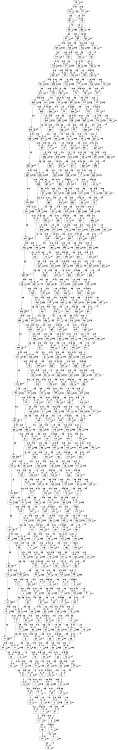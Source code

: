 digraph P {
size="8,5"
node [shape=box];
0 -> 0 [ label="0.4" ];
0 -> 1 [ label="0.15" ];
0 -> 12 [ label="0.45" ];
1 -> 1 [ label="0.1" ];
1 -> 13 [ label="0.9" ];
2 -> 2 [ label="0.4" ];
2 -> 3 [ label="0.15" ];
2 -> 14 [ label="0.45" ];
3 -> 0 [ label="0.5" ];
3 -> 3 [ label="0.05" ];
3 -> 15 [ label="0.45" ];
4 -> 4 [ label="0.4" ];
4 -> 5 [ label="0.15" ];
4 -> 16 [ label="0.45" ];
5 -> 2 [ label="0.5" ];
5 -> 5 [ label="0.05" ];
5 -> 17 [ label="0.45" ];
6 -> 6 [ label="0.4" ];
6 -> 7 [ label="0.15" ];
6 -> 18 [ label="0.45" ];
7 -> 4 [ label="0.5" ];
7 -> 7 [ label="0.05" ];
7 -> 19 [ label="0.45" ];
8 -> 8 [ label="0.4" ];
8 -> 9 [ label="0.15" ];
8 -> 20 [ label="0.45" ];
9 -> 6 [ label="0.5" ];
9 -> 9 [ label="0.05" ];
9 -> 21 [ label="0.45" ];
10 -> 10 [ label="0.4" ];
10 -> 11 [ label="0.15" ];
10 -> 22 [ label="0.45" ];
11 -> 8 [ label="0.5" ];
11 -> 11 [ label="0.05" ];
11 -> 23 [ label="0.45" ];
12 -> 12 [ label="0.7" ];
12 -> 13 [ label="0.3" ];
13 -> 13 [ label="1" ];
14 -> 14 [ label="0.7" ];
14 -> 15 [ label="0.3" ];
15 -> 12 [ label="1" ];
16 -> 16 [ label="0.7" ];
16 -> 17 [ label="0.3" ];
17 -> 14 [ label="1" ];
18 -> 18 [ label="0.7" ];
18 -> 19 [ label="0.3" ];
19 -> 16 [ label="1" ];
20 -> 20 [ label="0.7" ];
20 -> 21 [ label="0.3" ];
21 -> 18 [ label="1" ];
22 -> 22 [ label="0.7" ];
22 -> 23 [ label="0.3" ];
23 -> 20 [ label="1" ];
24 -> 24 [ label="0.4" ];
24 -> 25 [ label="0.15" ];
24 -> 36 [ label="0.45" ];
25 -> 25 [ label="0.1" ];
25 -> 37 [ label="0.9" ];
26 -> 26 [ label="0.4" ];
26 -> 27 [ label="0.15" ];
26 -> 38 [ label="0.45" ];
27 -> 24 [ label="0.5" ];
27 -> 27 [ label="0.05" ];
27 -> 39 [ label="0.45" ];
28 -> 28 [ label="0.4" ];
28 -> 29 [ label="0.15" ];
28 -> 40 [ label="0.45" ];
29 -> 26 [ label="0.5" ];
29 -> 29 [ label="0.05" ];
29 -> 41 [ label="0.45" ];
30 -> 30 [ label="0.4" ];
30 -> 31 [ label="0.15" ];
30 -> 42 [ label="0.45" ];
31 -> 28 [ label="0.5" ];
31 -> 31 [ label="0.05" ];
31 -> 43 [ label="0.45" ];
32 -> 32 [ label="0.4" ];
32 -> 33 [ label="0.15" ];
32 -> 44 [ label="0.45" ];
33 -> 30 [ label="0.5" ];
33 -> 33 [ label="0.05" ];
33 -> 45 [ label="0.45" ];
34 -> 34 [ label="0.4" ];
34 -> 35 [ label="0.15" ];
34 -> 46 [ label="0.45" ];
35 -> 32 [ label="0.5" ];
35 -> 35 [ label="0.05" ];
35 -> 47 [ label="0.45" ];
36 -> 2 [ label="0.5" ];
36 -> 36 [ label="0.35" ];
36 -> 37 [ label="0.15" ];
37 -> 3 [ label="1" ];
38 -> 4 [ label="0.5" ];
38 -> 38 [ label="0.35" ];
38 -> 39 [ label="0.15" ];
39 -> 5 [ label="0.5" ];
39 -> 36 [ label="0.5" ];
40 -> 6 [ label="0.5" ];
40 -> 40 [ label="0.35" ];
40 -> 41 [ label="0.15" ];
41 -> 7 [ label="0.5" ];
41 -> 38 [ label="0.5" ];
42 -> 8 [ label="0.5" ];
42 -> 42 [ label="0.35" ];
42 -> 43 [ label="0.15" ];
43 -> 9 [ label="0.5" ];
43 -> 40 [ label="0.5" ];
44 -> 10 [ label="0.5" ];
44 -> 44 [ label="0.35" ];
44 -> 45 [ label="0.15" ];
45 -> 11 [ label="0.5" ];
45 -> 42 [ label="0.5" ];
46 -> 10 [ label="0.5" ];
46 -> 46 [ label="0.35" ];
46 -> 47 [ label="0.15" ];
47 -> 11 [ label="0.5" ];
47 -> 44 [ label="0.5" ];
48 -> 48 [ label="0.4" ];
48 -> 49 [ label="0.15" ];
48 -> 60 [ label="0.45" ];
49 -> 49 [ label="0.1" ];
49 -> 61 [ label="0.9" ];
50 -> 50 [ label="0.4" ];
50 -> 51 [ label="0.15" ];
50 -> 62 [ label="0.45" ];
51 -> 48 [ label="0.5" ];
51 -> 51 [ label="0.05" ];
51 -> 63 [ label="0.45" ];
52 -> 52 [ label="0.4" ];
52 -> 53 [ label="0.15" ];
52 -> 64 [ label="0.45" ];
53 -> 50 [ label="0.5" ];
53 -> 53 [ label="0.05" ];
53 -> 65 [ label="0.45" ];
54 -> 54 [ label="0.4" ];
54 -> 55 [ label="0.15" ];
54 -> 66 [ label="0.45" ];
55 -> 52 [ label="0.5" ];
55 -> 55 [ label="0.05" ];
55 -> 67 [ label="0.45" ];
56 -> 56 [ label="0.4" ];
56 -> 57 [ label="0.15" ];
56 -> 68 [ label="0.45" ];
57 -> 54 [ label="0.5" ];
57 -> 57 [ label="0.05" ];
57 -> 69 [ label="0.45" ];
58 -> 58 [ label="0.4" ];
58 -> 59 [ label="0.15" ];
58 -> 70 [ label="0.45" ];
59 -> 56 [ label="0.5" ];
59 -> 59 [ label="0.05" ];
59 -> 71 [ label="0.45" ];
60 -> 26 [ label="0.5" ];
60 -> 60 [ label="0.35" ];
60 -> 61 [ label="0.15" ];
61 -> 27 [ label="1" ];
62 -> 28 [ label="0.5" ];
62 -> 62 [ label="0.35" ];
62 -> 63 [ label="0.15" ];
63 -> 29 [ label="0.5" ];
63 -> 60 [ label="0.5" ];
64 -> 30 [ label="0.5" ];
64 -> 64 [ label="0.35" ];
64 -> 65 [ label="0.15" ];
65 -> 31 [ label="0.5" ];
65 -> 62 [ label="0.5" ];
66 -> 32 [ label="0.5" ];
66 -> 66 [ label="0.35" ];
66 -> 67 [ label="0.15" ];
67 -> 33 [ label="0.5" ];
67 -> 64 [ label="0.5" ];
68 -> 34 [ label="0.5" ];
68 -> 68 [ label="0.35" ];
68 -> 69 [ label="0.15" ];
69 -> 35 [ label="0.5" ];
69 -> 66 [ label="0.5" ];
70 -> 34 [ label="0.5" ];
70 -> 70 [ label="0.35" ];
70 -> 71 [ label="0.15" ];
71 -> 35 [ label="0.5" ];
71 -> 68 [ label="0.5" ];
72 -> 72 [ label="0.4" ];
72 -> 73 [ label="0.15" ];
72 -> 84 [ label="0.45" ];
73 -> 73 [ label="0.1" ];
73 -> 85 [ label="0.9" ];
74 -> 74 [ label="0.4" ];
74 -> 75 [ label="0.15" ];
74 -> 86 [ label="0.45" ];
75 -> 72 [ label="0.5" ];
75 -> 75 [ label="0.05" ];
75 -> 87 [ label="0.45" ];
76 -> 76 [ label="0.4" ];
76 -> 77 [ label="0.15" ];
76 -> 88 [ label="0.45" ];
77 -> 74 [ label="0.5" ];
77 -> 77 [ label="0.05" ];
77 -> 89 [ label="0.45" ];
78 -> 78 [ label="0.4" ];
78 -> 79 [ label="0.15" ];
78 -> 90 [ label="0.45" ];
79 -> 76 [ label="0.5" ];
79 -> 79 [ label="0.05" ];
79 -> 91 [ label="0.45" ];
80 -> 80 [ label="0.4" ];
80 -> 81 [ label="0.15" ];
80 -> 92 [ label="0.45" ];
81 -> 78 [ label="0.5" ];
81 -> 81 [ label="0.05" ];
81 -> 93 [ label="0.45" ];
82 -> 82 [ label="0.4" ];
82 -> 83 [ label="0.15" ];
82 -> 94 [ label="0.45" ];
83 -> 80 [ label="0.5" ];
83 -> 83 [ label="0.05" ];
83 -> 95 [ label="0.45" ];
84 -> 50 [ label="0.5" ];
84 -> 84 [ label="0.35" ];
84 -> 85 [ label="0.15" ];
85 -> 51 [ label="1" ];
86 -> 52 [ label="0.5" ];
86 -> 86 [ label="0.35" ];
86 -> 87 [ label="0.15" ];
87 -> 53 [ label="0.5" ];
87 -> 84 [ label="0.5" ];
88 -> 54 [ label="0.5" ];
88 -> 88 [ label="0.35" ];
88 -> 89 [ label="0.15" ];
89 -> 55 [ label="0.5" ];
89 -> 86 [ label="0.5" ];
90 -> 56 [ label="0.5" ];
90 -> 90 [ label="0.35" ];
90 -> 91 [ label="0.15" ];
91 -> 57 [ label="0.5" ];
91 -> 88 [ label="0.5" ];
92 -> 58 [ label="0.5" ];
92 -> 92 [ label="0.35" ];
92 -> 93 [ label="0.15" ];
93 -> 59 [ label="0.5" ];
93 -> 90 [ label="0.5" ];
94 -> 58 [ label="0.5" ];
94 -> 94 [ label="0.35" ];
94 -> 95 [ label="0.15" ];
95 -> 59 [ label="0.5" ];
95 -> 92 [ label="0.5" ];
96 -> 96 [ label="0.4" ];
96 -> 97 [ label="0.15" ];
96 -> 108 [ label="0.45" ];
97 -> 97 [ label="0.1" ];
97 -> 109 [ label="0.9" ];
98 -> 98 [ label="0.4" ];
98 -> 99 [ label="0.15" ];
98 -> 110 [ label="0.45" ];
99 -> 96 [ label="0.5" ];
99 -> 99 [ label="0.05" ];
99 -> 111 [ label="0.45" ];
100 -> 100 [ label="0.4" ];
100 -> 101 [ label="0.15" ];
100 -> 112 [ label="0.45" ];
101 -> 98 [ label="0.5" ];
101 -> 101 [ label="0.05" ];
101 -> 113 [ label="0.45" ];
102 -> 102 [ label="0.4" ];
102 -> 103 [ label="0.15" ];
102 -> 114 [ label="0.45" ];
103 -> 100 [ label="0.5" ];
103 -> 103 [ label="0.05" ];
103 -> 115 [ label="0.45" ];
104 -> 104 [ label="0.4" ];
104 -> 105 [ label="0.15" ];
104 -> 116 [ label="0.45" ];
105 -> 102 [ label="0.5" ];
105 -> 105 [ label="0.05" ];
105 -> 117 [ label="0.45" ];
106 -> 106 [ label="0.4" ];
106 -> 107 [ label="0.15" ];
106 -> 118 [ label="0.45" ];
107 -> 104 [ label="0.5" ];
107 -> 107 [ label="0.05" ];
107 -> 119 [ label="0.45" ];
108 -> 74 [ label="0.5" ];
108 -> 108 [ label="0.35" ];
108 -> 109 [ label="0.15" ];
109 -> 75 [ label="1" ];
110 -> 76 [ label="0.5" ];
110 -> 110 [ label="0.35" ];
110 -> 111 [ label="0.15" ];
111 -> 77 [ label="0.5" ];
111 -> 108 [ label="0.5" ];
112 -> 78 [ label="0.5" ];
112 -> 112 [ label="0.35" ];
112 -> 113 [ label="0.15" ];
113 -> 79 [ label="0.5" ];
113 -> 110 [ label="0.5" ];
114 -> 80 [ label="0.5" ];
114 -> 114 [ label="0.35" ];
114 -> 115 [ label="0.15" ];
115 -> 81 [ label="0.5" ];
115 -> 112 [ label="0.5" ];
116 -> 82 [ label="0.5" ];
116 -> 116 [ label="0.35" ];
116 -> 117 [ label="0.15" ];
117 -> 83 [ label="0.5" ];
117 -> 114 [ label="0.5" ];
118 -> 82 [ label="0.5" ];
118 -> 118 [ label="0.35" ];
118 -> 119 [ label="0.15" ];
119 -> 83 [ label="0.5" ];
119 -> 116 [ label="0.5" ];
120 -> 120 [ label="0.4" ];
120 -> 121 [ label="0.15" ];
120 -> 132 [ label="0.45" ];
121 -> 121 [ label="0.1" ];
121 -> 133 [ label="0.9" ];
122 -> 122 [ label="0.4" ];
122 -> 123 [ label="0.15" ];
122 -> 134 [ label="0.45" ];
123 -> 120 [ label="0.5" ];
123 -> 123 [ label="0.05" ];
123 -> 135 [ label="0.45" ];
124 -> 124 [ label="0.4" ];
124 -> 125 [ label="0.15" ];
124 -> 136 [ label="0.45" ];
125 -> 122 [ label="0.5" ];
125 -> 125 [ label="0.05" ];
125 -> 137 [ label="0.45" ];
126 -> 126 [ label="0.4" ];
126 -> 127 [ label="0.15" ];
126 -> 138 [ label="0.45" ];
127 -> 124 [ label="0.5" ];
127 -> 127 [ label="0.05" ];
127 -> 139 [ label="0.45" ];
128 -> 128 [ label="0.4" ];
128 -> 129 [ label="0.15" ];
128 -> 140 [ label="0.45" ];
129 -> 126 [ label="0.5" ];
129 -> 129 [ label="0.05" ];
129 -> 141 [ label="0.45" ];
130 -> 130 [ label="0.4" ];
130 -> 131 [ label="0.15" ];
130 -> 142 [ label="0.45" ];
131 -> 128 [ label="0.5" ];
131 -> 131 [ label="0.05" ];
131 -> 143 [ label="0.45" ];
132 -> 98 [ label="0.5" ];
132 -> 132 [ label="0.35" ];
132 -> 133 [ label="0.15" ];
133 -> 99 [ label="1" ];
134 -> 100 [ label="0.5" ];
134 -> 134 [ label="0.35" ];
134 -> 135 [ label="0.15" ];
135 -> 101 [ label="0.5" ];
135 -> 132 [ label="0.5" ];
136 -> 102 [ label="0.5" ];
136 -> 136 [ label="0.35" ];
136 -> 137 [ label="0.15" ];
137 -> 103 [ label="0.5" ];
137 -> 134 [ label="0.5" ];
138 -> 104 [ label="0.5" ];
138 -> 138 [ label="0.35" ];
138 -> 139 [ label="0.15" ];
139 -> 105 [ label="0.5" ];
139 -> 136 [ label="0.5" ];
140 -> 106 [ label="0.5" ];
140 -> 140 [ label="0.35" ];
140 -> 141 [ label="0.15" ];
141 -> 107 [ label="0.5" ];
141 -> 138 [ label="0.5" ];
142 -> 106 [ label="0.5" ];
142 -> 142 [ label="0.35" ];
142 -> 143 [ label="0.15" ];
143 -> 107 [ label="0.5" ];
143 -> 140 [ label="0.5" ];
144 -> 144 [ label="0.4" ];
144 -> 145 [ label="0.15" ];
144 -> 156 [ label="0.45" ];
145 -> 145 [ label="0.1" ];
145 -> 157 [ label="0.9" ];
146 -> 146 [ label="0.4" ];
146 -> 147 [ label="0.15" ];
146 -> 158 [ label="0.45" ];
147 -> 144 [ label="0.5" ];
147 -> 147 [ label="0.05" ];
147 -> 159 [ label="0.45" ];
148 -> 148 [ label="0.4" ];
148 -> 149 [ label="0.15" ];
148 -> 160 [ label="0.45" ];
149 -> 146 [ label="0.5" ];
149 -> 149 [ label="0.05" ];
149 -> 161 [ label="0.45" ];
150 -> 150 [ label="0.4" ];
150 -> 151 [ label="0.15" ];
150 -> 162 [ label="0.45" ];
151 -> 148 [ label="0.5" ];
151 -> 151 [ label="0.05" ];
151 -> 163 [ label="0.45" ];
152 -> 152 [ label="0.4" ];
152 -> 153 [ label="0.15" ];
152 -> 164 [ label="0.45" ];
153 -> 150 [ label="0.5" ];
153 -> 153 [ label="0.05" ];
153 -> 165 [ label="0.45" ];
154 -> 154 [ label="0.4" ];
154 -> 155 [ label="0.15" ];
154 -> 166 [ label="0.45" ];
155 -> 152 [ label="0.5" ];
155 -> 155 [ label="0.05" ];
155 -> 167 [ label="0.45" ];
156 -> 122 [ label="0.5" ];
156 -> 156 [ label="0.35" ];
156 -> 157 [ label="0.15" ];
157 -> 123 [ label="1" ];
158 -> 124 [ label="0.5" ];
158 -> 158 [ label="0.35" ];
158 -> 159 [ label="0.15" ];
159 -> 125 [ label="0.5" ];
159 -> 156 [ label="0.5" ];
160 -> 126 [ label="0.5" ];
160 -> 160 [ label="0.35" ];
160 -> 161 [ label="0.15" ];
161 -> 127 [ label="0.5" ];
161 -> 158 [ label="0.5" ];
162 -> 128 [ label="0.5" ];
162 -> 162 [ label="0.35" ];
162 -> 163 [ label="0.15" ];
163 -> 129 [ label="0.5" ];
163 -> 160 [ label="0.5" ];
164 -> 130 [ label="0.5" ];
164 -> 164 [ label="0.35" ];
164 -> 165 [ label="0.15" ];
165 -> 131 [ label="0.5" ];
165 -> 162 [ label="0.5" ];
166 -> 130 [ label="0.5" ];
166 -> 166 [ label="0.35" ];
166 -> 167 [ label="0.15" ];
167 -> 131 [ label="0.5" ];
167 -> 164 [ label="0.5" ];
168 -> 168 [ label="0.4" ];
168 -> 169 [ label="0.15" ];
168 -> 180 [ label="0.45" ];
169 -> 169 [ label="0.1" ];
169 -> 181 [ label="0.9" ];
170 -> 170 [ label="0.4" ];
170 -> 171 [ label="0.15" ];
170 -> 182 [ label="0.45" ];
171 -> 168 [ label="0.5" ];
171 -> 171 [ label="0.05" ];
171 -> 183 [ label="0.45" ];
172 -> 172 [ label="0.4" ];
172 -> 173 [ label="0.15" ];
172 -> 184 [ label="0.45" ];
173 -> 170 [ label="0.5" ];
173 -> 173 [ label="0.05" ];
173 -> 185 [ label="0.45" ];
174 -> 174 [ label="0.4" ];
174 -> 175 [ label="0.15" ];
174 -> 186 [ label="0.45" ];
175 -> 172 [ label="0.5" ];
175 -> 175 [ label="0.05" ];
175 -> 187 [ label="0.45" ];
176 -> 176 [ label="0.4" ];
176 -> 177 [ label="0.15" ];
176 -> 188 [ label="0.45" ];
177 -> 174 [ label="0.5" ];
177 -> 177 [ label="0.05" ];
177 -> 189 [ label="0.45" ];
178 -> 178 [ label="0.4" ];
178 -> 179 [ label="0.15" ];
178 -> 190 [ label="0.45" ];
179 -> 176 [ label="0.5" ];
179 -> 179 [ label="0.05" ];
179 -> 191 [ label="0.45" ];
180 -> 146 [ label="0.5" ];
180 -> 180 [ label="0.35" ];
180 -> 181 [ label="0.15" ];
181 -> 147 [ label="1" ];
182 -> 148 [ label="0.5" ];
182 -> 182 [ label="0.35" ];
182 -> 183 [ label="0.15" ];
183 -> 149 [ label="0.5" ];
183 -> 180 [ label="0.5" ];
184 -> 150 [ label="0.5" ];
184 -> 184 [ label="0.35" ];
184 -> 185 [ label="0.15" ];
185 -> 151 [ label="0.5" ];
185 -> 182 [ label="0.5" ];
186 -> 152 [ label="0.5" ];
186 -> 186 [ label="0.35" ];
186 -> 187 [ label="0.15" ];
187 -> 153 [ label="0.5" ];
187 -> 184 [ label="0.5" ];
188 -> 154 [ label="0.5" ];
188 -> 188 [ label="0.35" ];
188 -> 189 [ label="0.15" ];
189 -> 155 [ label="0.5" ];
189 -> 186 [ label="0.5" ];
190 -> 154 [ label="0.5" ];
190 -> 190 [ label="0.35" ];
190 -> 191 [ label="0.15" ];
191 -> 155 [ label="0.5" ];
191 -> 188 [ label="0.5" ];
192 -> 192 [ label="0.4" ];
192 -> 193 [ label="0.15" ];
192 -> 204 [ label="0.45" ];
193 -> 193 [ label="0.1" ];
193 -> 205 [ label="0.9" ];
194 -> 194 [ label="0.4" ];
194 -> 195 [ label="0.15" ];
194 -> 206 [ label="0.45" ];
195 -> 192 [ label="0.5" ];
195 -> 195 [ label="0.05" ];
195 -> 207 [ label="0.45" ];
196 -> 196 [ label="0.4" ];
196 -> 197 [ label="0.15" ];
196 -> 208 [ label="0.45" ];
197 -> 194 [ label="0.5" ];
197 -> 197 [ label="0.05" ];
197 -> 209 [ label="0.45" ];
198 -> 198 [ label="0.4" ];
198 -> 199 [ label="0.15" ];
198 -> 210 [ label="0.45" ];
199 -> 196 [ label="0.5" ];
199 -> 199 [ label="0.05" ];
199 -> 211 [ label="0.45" ];
200 -> 200 [ label="0.4" ];
200 -> 201 [ label="0.15" ];
200 -> 212 [ label="0.45" ];
201 -> 198 [ label="0.5" ];
201 -> 201 [ label="0.05" ];
201 -> 213 [ label="0.45" ];
202 -> 202 [ label="0.4" ];
202 -> 203 [ label="0.15" ];
202 -> 214 [ label="0.45" ];
203 -> 200 [ label="0.5" ];
203 -> 203 [ label="0.05" ];
203 -> 215 [ label="0.45" ];
204 -> 170 [ label="0.5" ];
204 -> 204 [ label="0.35" ];
204 -> 205 [ label="0.15" ];
205 -> 171 [ label="1" ];
206 -> 172 [ label="0.5" ];
206 -> 206 [ label="0.35" ];
206 -> 207 [ label="0.15" ];
207 -> 173 [ label="0.5" ];
207 -> 204 [ label="0.5" ];
208 -> 174 [ label="0.5" ];
208 -> 208 [ label="0.35" ];
208 -> 209 [ label="0.15" ];
209 -> 175 [ label="0.5" ];
209 -> 206 [ label="0.5" ];
210 -> 176 [ label="0.5" ];
210 -> 210 [ label="0.35" ];
210 -> 211 [ label="0.15" ];
211 -> 177 [ label="0.5" ];
211 -> 208 [ label="0.5" ];
212 -> 178 [ label="0.5" ];
212 -> 212 [ label="0.35" ];
212 -> 213 [ label="0.15" ];
213 -> 179 [ label="0.5" ];
213 -> 210 [ label="0.5" ];
214 -> 178 [ label="0.5" ];
214 -> 214 [ label="0.35" ];
214 -> 215 [ label="0.15" ];
215 -> 179 [ label="0.5" ];
215 -> 212 [ label="0.5" ];
216 -> 216 [ label="0.4" ];
216 -> 217 [ label="0.15" ];
216 -> 228 [ label="0.45" ];
217 -> 217 [ label="0.1" ];
217 -> 229 [ label="0.9" ];
218 -> 218 [ label="0.4" ];
218 -> 219 [ label="0.15" ];
218 -> 230 [ label="0.45" ];
219 -> 216 [ label="0.5" ];
219 -> 219 [ label="0.05" ];
219 -> 231 [ label="0.45" ];
220 -> 220 [ label="0.4" ];
220 -> 221 [ label="0.15" ];
220 -> 232 [ label="0.45" ];
221 -> 218 [ label="0.5" ];
221 -> 221 [ label="0.05" ];
221 -> 233 [ label="0.45" ];
222 -> 222 [ label="0.4" ];
222 -> 223 [ label="0.15" ];
222 -> 234 [ label="0.45" ];
223 -> 220 [ label="0.5" ];
223 -> 223 [ label="0.05" ];
223 -> 235 [ label="0.45" ];
224 -> 224 [ label="0.4" ];
224 -> 225 [ label="0.15" ];
224 -> 236 [ label="0.45" ];
225 -> 222 [ label="0.5" ];
225 -> 225 [ label="0.05" ];
225 -> 237 [ label="0.45" ];
226 -> 226 [ label="0.4" ];
226 -> 227 [ label="0.15" ];
226 -> 238 [ label="0.45" ];
227 -> 224 [ label="0.5" ];
227 -> 227 [ label="0.05" ];
227 -> 239 [ label="0.45" ];
228 -> 194 [ label="0.5" ];
228 -> 228 [ label="0.35" ];
228 -> 229 [ label="0.15" ];
229 -> 195 [ label="1" ];
230 -> 196 [ label="0.5" ];
230 -> 230 [ label="0.35" ];
230 -> 231 [ label="0.15" ];
231 -> 197 [ label="0.5" ];
231 -> 228 [ label="0.5" ];
232 -> 198 [ label="0.5" ];
232 -> 232 [ label="0.35" ];
232 -> 233 [ label="0.15" ];
233 -> 199 [ label="0.5" ];
233 -> 230 [ label="0.5" ];
234 -> 200 [ label="0.5" ];
234 -> 234 [ label="0.35" ];
234 -> 235 [ label="0.15" ];
235 -> 201 [ label="0.5" ];
235 -> 232 [ label="0.5" ];
236 -> 202 [ label="0.5" ];
236 -> 236 [ label="0.35" ];
236 -> 237 [ label="0.15" ];
237 -> 203 [ label="0.5" ];
237 -> 234 [ label="0.5" ];
238 -> 202 [ label="0.5" ];
238 -> 238 [ label="0.35" ];
238 -> 239 [ label="0.15" ];
239 -> 203 [ label="0.5" ];
239 -> 236 [ label="0.5" ];
240 -> 240 [ label="0.4" ];
240 -> 241 [ label="0.15" ];
240 -> 252 [ label="0.45" ];
241 -> 241 [ label="0.1" ];
241 -> 253 [ label="0.9" ];
242 -> 242 [ label="0.4" ];
242 -> 243 [ label="0.15" ];
242 -> 254 [ label="0.45" ];
243 -> 240 [ label="0.5" ];
243 -> 243 [ label="0.05" ];
243 -> 255 [ label="0.45" ];
244 -> 244 [ label="0.4" ];
244 -> 245 [ label="0.15" ];
244 -> 256 [ label="0.45" ];
245 -> 242 [ label="0.5" ];
245 -> 245 [ label="0.05" ];
245 -> 257 [ label="0.45" ];
246 -> 246 [ label="0.4" ];
246 -> 247 [ label="0.15" ];
246 -> 258 [ label="0.45" ];
247 -> 244 [ label="0.5" ];
247 -> 247 [ label="0.05" ];
247 -> 259 [ label="0.45" ];
248 -> 248 [ label="0.4" ];
248 -> 249 [ label="0.15" ];
248 -> 260 [ label="0.45" ];
249 -> 246 [ label="0.5" ];
249 -> 249 [ label="0.05" ];
249 -> 261 [ label="0.45" ];
250 -> 250 [ label="0.4" ];
250 -> 251 [ label="0.15" ];
250 -> 262 [ label="0.45" ];
251 -> 248 [ label="0.5" ];
251 -> 251 [ label="0.05" ];
251 -> 263 [ label="0.45" ];
252 -> 218 [ label="0.5" ];
252 -> 252 [ label="0.35" ];
252 -> 253 [ label="0.15" ];
253 -> 219 [ label="1" ];
254 -> 220 [ label="0.5" ];
254 -> 254 [ label="0.35" ];
254 -> 255 [ label="0.15" ];
255 -> 221 [ label="0.5" ];
255 -> 252 [ label="0.5" ];
256 -> 222 [ label="0.5" ];
256 -> 256 [ label="0.35" ];
256 -> 257 [ label="0.15" ];
257 -> 223 [ label="0.5" ];
257 -> 254 [ label="0.5" ];
258 -> 224 [ label="0.5" ];
258 -> 258 [ label="0.35" ];
258 -> 259 [ label="0.15" ];
259 -> 225 [ label="0.5" ];
259 -> 256 [ label="0.5" ];
260 -> 226 [ label="0.5" ];
260 -> 260 [ label="0.35" ];
260 -> 261 [ label="0.15" ];
261 -> 227 [ label="0.5" ];
261 -> 258 [ label="0.5" ];
262 -> 226 [ label="0.5" ];
262 -> 262 [ label="0.35" ];
262 -> 263 [ label="0.15" ];
263 -> 227 [ label="0.5" ];
263 -> 260 [ label="0.5" ];
264 -> 264 [ label="0.4" ];
264 -> 265 [ label="0.15" ];
264 -> 276 [ label="0.45" ];
265 -> 265 [ label="0.1" ];
265 -> 277 [ label="0.9" ];
266 -> 266 [ label="0.4" ];
266 -> 267 [ label="0.15" ];
266 -> 278 [ label="0.45" ];
267 -> 264 [ label="0.5" ];
267 -> 267 [ label="0.05" ];
267 -> 279 [ label="0.45" ];
268 -> 268 [ label="0.4" ];
268 -> 269 [ label="0.15" ];
268 -> 280 [ label="0.45" ];
269 -> 266 [ label="0.5" ];
269 -> 269 [ label="0.05" ];
269 -> 281 [ label="0.45" ];
270 -> 270 [ label="0.4" ];
270 -> 271 [ label="0.15" ];
270 -> 282 [ label="0.45" ];
271 -> 268 [ label="0.5" ];
271 -> 271 [ label="0.05" ];
271 -> 283 [ label="0.45" ];
272 -> 272 [ label="0.4" ];
272 -> 273 [ label="0.15" ];
272 -> 284 [ label="0.45" ];
273 -> 270 [ label="0.5" ];
273 -> 273 [ label="0.05" ];
273 -> 285 [ label="0.45" ];
274 -> 274 [ label="0.4" ];
274 -> 275 [ label="0.15" ];
274 -> 286 [ label="0.45" ];
275 -> 272 [ label="0.5" ];
275 -> 275 [ label="0.05" ];
275 -> 287 [ label="0.45" ];
276 -> 242 [ label="0.5" ];
276 -> 276 [ label="0.35" ];
276 -> 277 [ label="0.15" ];
277 -> 243 [ label="1" ];
278 -> 244 [ label="0.5" ];
278 -> 278 [ label="0.35" ];
278 -> 279 [ label="0.15" ];
279 -> 245 [ label="0.5" ];
279 -> 276 [ label="0.5" ];
280 -> 246 [ label="0.5" ];
280 -> 280 [ label="0.35" ];
280 -> 281 [ label="0.15" ];
281 -> 247 [ label="0.5" ];
281 -> 278 [ label="0.5" ];
282 -> 248 [ label="0.5" ];
282 -> 282 [ label="0.35" ];
282 -> 283 [ label="0.15" ];
283 -> 249 [ label="0.5" ];
283 -> 280 [ label="0.5" ];
284 -> 250 [ label="0.5" ];
284 -> 284 [ label="0.35" ];
284 -> 285 [ label="0.15" ];
285 -> 251 [ label="0.5" ];
285 -> 282 [ label="0.5" ];
286 -> 250 [ label="0.5" ];
286 -> 286 [ label="0.35" ];
286 -> 287 [ label="0.15" ];
287 -> 251 [ label="0.5" ];
287 -> 284 [ label="0.5" ];
288 -> 288 [ label="0.4" ];
288 -> 289 [ label="0.15" ];
288 -> 300 [ label="0.45" ];
289 -> 289 [ label="0.1" ];
289 -> 301 [ label="0.9" ];
290 -> 290 [ label="0.4" ];
290 -> 291 [ label="0.15" ];
290 -> 302 [ label="0.45" ];
291 -> 288 [ label="0.5" ];
291 -> 291 [ label="0.05" ];
291 -> 303 [ label="0.45" ];
292 -> 292 [ label="0.4" ];
292 -> 293 [ label="0.15" ];
292 -> 304 [ label="0.45" ];
293 -> 290 [ label="0.5" ];
293 -> 293 [ label="0.05" ];
293 -> 305 [ label="0.45" ];
294 -> 294 [ label="0.4" ];
294 -> 295 [ label="0.15" ];
294 -> 306 [ label="0.45" ];
295 -> 292 [ label="0.5" ];
295 -> 295 [ label="0.05" ];
295 -> 307 [ label="0.45" ];
296 -> 296 [ label="0.4" ];
296 -> 297 [ label="0.15" ];
296 -> 308 [ label="0.45" ];
297 -> 294 [ label="0.5" ];
297 -> 297 [ label="0.05" ];
297 -> 309 [ label="0.45" ];
298 -> 298 [ label="0.4" ];
298 -> 299 [ label="0.15" ];
298 -> 310 [ label="0.45" ];
299 -> 296 [ label="0.5" ];
299 -> 299 [ label="0.05" ];
299 -> 311 [ label="0.45" ];
300 -> 266 [ label="0.5" ];
300 -> 300 [ label="0.35" ];
300 -> 301 [ label="0.15" ];
301 -> 267 [ label="1" ];
302 -> 268 [ label="0.5" ];
302 -> 302 [ label="0.35" ];
302 -> 303 [ label="0.15" ];
303 -> 269 [ label="0.5" ];
303 -> 300 [ label="0.5" ];
304 -> 270 [ label="0.5" ];
304 -> 304 [ label="0.35" ];
304 -> 305 [ label="0.15" ];
305 -> 271 [ label="0.5" ];
305 -> 302 [ label="0.5" ];
306 -> 272 [ label="0.5" ];
306 -> 306 [ label="0.35" ];
306 -> 307 [ label="0.15" ];
307 -> 273 [ label="0.5" ];
307 -> 304 [ label="0.5" ];
308 -> 274 [ label="0.5" ];
308 -> 308 [ label="0.35" ];
308 -> 309 [ label="0.15" ];
309 -> 275 [ label="0.5" ];
309 -> 306 [ label="0.5" ];
310 -> 274 [ label="0.5" ];
310 -> 310 [ label="0.35" ];
310 -> 311 [ label="0.15" ];
311 -> 275 [ label="0.5" ];
311 -> 308 [ label="0.5" ];
312 -> 312 [ label="0.4" ];
312 -> 313 [ label="0.15" ];
312 -> 324 [ label="0.45" ];
313 -> 313 [ label="0.1" ];
313 -> 325 [ label="0.9" ];
314 -> 314 [ label="0.4" ];
314 -> 315 [ label="0.15" ];
314 -> 326 [ label="0.45" ];
315 -> 312 [ label="0.5" ];
315 -> 315 [ label="0.05" ];
315 -> 327 [ label="0.45" ];
316 -> 316 [ label="0.4" ];
316 -> 317 [ label="0.15" ];
316 -> 328 [ label="0.45" ];
317 -> 314 [ label="0.5" ];
317 -> 317 [ label="0.05" ];
317 -> 329 [ label="0.45" ];
318 -> 318 [ label="0.4" ];
318 -> 319 [ label="0.15" ];
318 -> 330 [ label="0.45" ];
319 -> 316 [ label="0.5" ];
319 -> 319 [ label="0.05" ];
319 -> 331 [ label="0.45" ];
320 -> 320 [ label="0.4" ];
320 -> 321 [ label="0.15" ];
320 -> 332 [ label="0.45" ];
321 -> 318 [ label="0.5" ];
321 -> 321 [ label="0.05" ];
321 -> 333 [ label="0.45" ];
322 -> 322 [ label="0.4" ];
322 -> 323 [ label="0.15" ];
322 -> 334 [ label="0.45" ];
323 -> 320 [ label="0.5" ];
323 -> 323 [ label="0.05" ];
323 -> 335 [ label="0.45" ];
324 -> 290 [ label="0.5" ];
324 -> 324 [ label="0.35" ];
324 -> 325 [ label="0.15" ];
325 -> 291 [ label="1" ];
326 -> 292 [ label="0.5" ];
326 -> 326 [ label="0.35" ];
326 -> 327 [ label="0.15" ];
327 -> 293 [ label="0.5" ];
327 -> 324 [ label="0.5" ];
328 -> 294 [ label="0.5" ];
328 -> 328 [ label="0.35" ];
328 -> 329 [ label="0.15" ];
329 -> 295 [ label="0.5" ];
329 -> 326 [ label="0.5" ];
330 -> 296 [ label="0.5" ];
330 -> 330 [ label="0.35" ];
330 -> 331 [ label="0.15" ];
331 -> 297 [ label="0.5" ];
331 -> 328 [ label="0.5" ];
332 -> 298 [ label="0.5" ];
332 -> 332 [ label="0.35" ];
332 -> 333 [ label="0.15" ];
333 -> 299 [ label="0.5" ];
333 -> 330 [ label="0.5" ];
334 -> 298 [ label="0.5" ];
334 -> 334 [ label="0.35" ];
334 -> 335 [ label="0.15" ];
335 -> 299 [ label="0.5" ];
335 -> 332 [ label="0.5" ];
336 -> 336 [ label="0.4" ];
336 -> 337 [ label="0.15" ];
336 -> 348 [ label="0.45" ];
337 -> 337 [ label="0.1" ];
337 -> 349 [ label="0.9" ];
338 -> 338 [ label="0.4" ];
338 -> 339 [ label="0.15" ];
338 -> 350 [ label="0.45" ];
339 -> 336 [ label="0.5" ];
339 -> 339 [ label="0.05" ];
339 -> 351 [ label="0.45" ];
340 -> 340 [ label="0.4" ];
340 -> 341 [ label="0.15" ];
340 -> 352 [ label="0.45" ];
341 -> 338 [ label="0.5" ];
341 -> 341 [ label="0.05" ];
341 -> 353 [ label="0.45" ];
342 -> 342 [ label="0.4" ];
342 -> 343 [ label="0.15" ];
342 -> 354 [ label="0.45" ];
343 -> 340 [ label="0.5" ];
343 -> 343 [ label="0.05" ];
343 -> 355 [ label="0.45" ];
344 -> 344 [ label="0.4" ];
344 -> 345 [ label="0.15" ];
344 -> 356 [ label="0.45" ];
345 -> 342 [ label="0.5" ];
345 -> 345 [ label="0.05" ];
345 -> 357 [ label="0.45" ];
346 -> 346 [ label="0.4" ];
346 -> 347 [ label="0.15" ];
346 -> 358 [ label="0.45" ];
347 -> 344 [ label="0.5" ];
347 -> 347 [ label="0.05" ];
347 -> 359 [ label="0.45" ];
348 -> 314 [ label="0.5" ];
348 -> 348 [ label="0.35" ];
348 -> 349 [ label="0.15" ];
349 -> 315 [ label="1" ];
350 -> 316 [ label="0.5" ];
350 -> 350 [ label="0.35" ];
350 -> 351 [ label="0.15" ];
351 -> 317 [ label="0.5" ];
351 -> 348 [ label="0.5" ];
352 -> 318 [ label="0.5" ];
352 -> 352 [ label="0.35" ];
352 -> 353 [ label="0.15" ];
353 -> 319 [ label="0.5" ];
353 -> 350 [ label="0.5" ];
354 -> 320 [ label="0.5" ];
354 -> 354 [ label="0.35" ];
354 -> 355 [ label="0.15" ];
355 -> 321 [ label="0.5" ];
355 -> 352 [ label="0.5" ];
356 -> 322 [ label="0.5" ];
356 -> 356 [ label="0.35" ];
356 -> 357 [ label="0.15" ];
357 -> 323 [ label="0.5" ];
357 -> 354 [ label="0.5" ];
358 -> 322 [ label="0.5" ];
358 -> 358 [ label="0.35" ];
358 -> 359 [ label="0.15" ];
359 -> 323 [ label="0.5" ];
359 -> 356 [ label="0.5" ];
360 -> 360 [ label="0.4" ];
360 -> 361 [ label="0.15" ];
360 -> 372 [ label="0.45" ];
361 -> 361 [ label="0.1" ];
361 -> 373 [ label="0.9" ];
362 -> 362 [ label="0.4" ];
362 -> 363 [ label="0.15" ];
362 -> 374 [ label="0.45" ];
363 -> 360 [ label="0.5" ];
363 -> 363 [ label="0.05" ];
363 -> 375 [ label="0.45" ];
364 -> 364 [ label="0.4" ];
364 -> 365 [ label="0.15" ];
364 -> 376 [ label="0.45" ];
365 -> 362 [ label="0.5" ];
365 -> 365 [ label="0.05" ];
365 -> 377 [ label="0.45" ];
366 -> 366 [ label="0.4" ];
366 -> 367 [ label="0.15" ];
366 -> 378 [ label="0.45" ];
367 -> 364 [ label="0.5" ];
367 -> 367 [ label="0.05" ];
367 -> 379 [ label="0.45" ];
368 -> 368 [ label="0.4" ];
368 -> 369 [ label="0.15" ];
368 -> 380 [ label="0.45" ];
369 -> 366 [ label="0.5" ];
369 -> 369 [ label="0.05" ];
369 -> 381 [ label="0.45" ];
370 -> 370 [ label="0.4" ];
370 -> 371 [ label="0.15" ];
370 -> 382 [ label="0.45" ];
371 -> 368 [ label="0.5" ];
371 -> 371 [ label="0.05" ];
371 -> 383 [ label="0.45" ];
372 -> 338 [ label="0.5" ];
372 -> 372 [ label="0.35" ];
372 -> 373 [ label="0.15" ];
373 -> 339 [ label="1" ];
374 -> 340 [ label="0.5" ];
374 -> 374 [ label="0.35" ];
374 -> 375 [ label="0.15" ];
375 -> 341 [ label="0.5" ];
375 -> 372 [ label="0.5" ];
376 -> 342 [ label="0.5" ];
376 -> 376 [ label="0.35" ];
376 -> 377 [ label="0.15" ];
377 -> 343 [ label="0.5" ];
377 -> 374 [ label="0.5" ];
378 -> 344 [ label="0.5" ];
378 -> 378 [ label="0.35" ];
378 -> 379 [ label="0.15" ];
379 -> 345 [ label="0.5" ];
379 -> 376 [ label="0.5" ];
380 -> 346 [ label="0.5" ];
380 -> 380 [ label="0.35" ];
380 -> 381 [ label="0.15" ];
381 -> 347 [ label="0.5" ];
381 -> 378 [ label="0.5" ];
382 -> 346 [ label="0.5" ];
382 -> 382 [ label="0.35" ];
382 -> 383 [ label="0.15" ];
383 -> 347 [ label="0.5" ];
383 -> 380 [ label="0.5" ];
384 -> 384 [ label="0.4" ];
384 -> 385 [ label="0.15" ];
384 -> 394 [ label="0.45" ];
385 -> 385 [ label="0.1" ];
385 -> 395 [ label="0.9" ];
386 -> 386 [ label="0.4" ];
386 -> 387 [ label="0.15" ];
386 -> 396 [ label="0.45" ];
387 -> 384 [ label="0.5" ];
387 -> 387 [ label="0.05" ];
387 -> 397 [ label="0.45" ];
388 -> 388 [ label="0.4" ];
388 -> 389 [ label="0.15" ];
388 -> 398 [ label="0.45" ];
389 -> 386 [ label="0.5" ];
389 -> 389 [ label="0.05" ];
389 -> 399 [ label="0.45" ];
390 -> 390 [ label="0.4" ];
390 -> 391 [ label="0.15" ];
390 -> 400 [ label="0.45" ];
391 -> 388 [ label="0.5" ];
391 -> 391 [ label="0.05" ];
391 -> 401 [ label="0.45" ];
392 -> 392 [ label="0.4" ];
392 -> 393 [ label="0.15" ];
392 -> 402 [ label="0.45" ];
393 -> 390 [ label="0.5" ];
393 -> 393 [ label="0.05" ];
393 -> 403 [ label="0.45" ];
394 -> 362 [ label="0.5" ];
394 -> 394 [ label="0.35" ];
394 -> 395 [ label="0.15" ];
395 -> 363 [ label="1" ];
396 -> 364 [ label="0.5" ];
396 -> 396 [ label="0.35" ];
396 -> 397 [ label="0.15" ];
397 -> 365 [ label="0.5" ];
397 -> 394 [ label="0.5" ];
398 -> 366 [ label="0.5" ];
398 -> 398 [ label="0.35" ];
398 -> 399 [ label="0.15" ];
399 -> 367 [ label="0.5" ];
399 -> 396 [ label="0.5" ];
400 -> 368 [ label="0.5" ];
400 -> 400 [ label="0.35" ];
400 -> 401 [ label="0.15" ];
401 -> 369 [ label="0.5" ];
401 -> 398 [ label="0.5" ];
402 -> 370 [ label="0.5" ];
402 -> 402 [ label="0.35" ];
402 -> 403 [ label="0.15" ];
403 -> 371 [ label="0.5" ];
403 -> 400 [ label="0.5" ];
404 -> 404 [ label="0.4" ];
404 -> 405 [ label="0.15" ];
404 -> 412 [ label="0.45" ];
405 -> 405 [ label="0.1" ];
405 -> 413 [ label="0.9" ];
406 -> 406 [ label="0.4" ];
406 -> 407 [ label="0.15" ];
406 -> 414 [ label="0.45" ];
407 -> 404 [ label="0.5" ];
407 -> 407 [ label="0.05" ];
407 -> 415 [ label="0.45" ];
408 -> 408 [ label="0.4" ];
408 -> 409 [ label="0.15" ];
408 -> 416 [ label="0.45" ];
409 -> 406 [ label="0.5" ];
409 -> 409 [ label="0.05" ];
409 -> 417 [ label="0.45" ];
410 -> 410 [ label="0.4" ];
410 -> 411 [ label="0.15" ];
410 -> 418 [ label="0.45" ];
411 -> 408 [ label="0.5" ];
411 -> 411 [ label="0.05" ];
411 -> 419 [ label="0.45" ];
412 -> 386 [ label="0.5" ];
412 -> 412 [ label="0.35" ];
412 -> 413 [ label="0.15" ];
413 -> 387 [ label="1" ];
414 -> 388 [ label="0.5" ];
414 -> 414 [ label="0.35" ];
414 -> 415 [ label="0.15" ];
415 -> 389 [ label="0.5" ];
415 -> 412 [ label="0.5" ];
416 -> 390 [ label="0.5" ];
416 -> 416 [ label="0.35" ];
416 -> 417 [ label="0.15" ];
417 -> 391 [ label="0.5" ];
417 -> 414 [ label="0.5" ];
418 -> 392 [ label="0.5" ];
418 -> 418 [ label="0.35" ];
418 -> 419 [ label="0.15" ];
419 -> 393 [ label="0.5" ];
419 -> 416 [ label="0.5" ];
420 -> 420 [ label="0.4" ];
420 -> 421 [ label="0.15" ];
420 -> 426 [ label="0.45" ];
421 -> 421 [ label="0.1" ];
421 -> 427 [ label="0.9" ];
422 -> 422 [ label="0.4" ];
422 -> 423 [ label="0.15" ];
422 -> 428 [ label="0.45" ];
423 -> 420 [ label="0.5" ];
423 -> 423 [ label="0.05" ];
423 -> 429 [ label="0.45" ];
424 -> 424 [ label="0.4" ];
424 -> 425 [ label="0.15" ];
424 -> 430 [ label="0.45" ];
425 -> 422 [ label="0.5" ];
425 -> 425 [ label="0.05" ];
425 -> 431 [ label="0.45" ];
426 -> 406 [ label="0.5" ];
426 -> 426 [ label="0.35" ];
426 -> 427 [ label="0.15" ];
427 -> 407 [ label="1" ];
428 -> 408 [ label="0.5" ];
428 -> 428 [ label="0.35" ];
428 -> 429 [ label="0.15" ];
429 -> 409 [ label="0.5" ];
429 -> 426 [ label="0.5" ];
430 -> 410 [ label="0.5" ];
430 -> 430 [ label="0.35" ];
430 -> 431 [ label="0.15" ];
431 -> 411 [ label="0.5" ];
431 -> 428 [ label="0.5" ];
432 -> 432 [ label="0.4" ];
432 -> 433 [ label="0.15" ];
432 -> 436 [ label="0.45" ];
433 -> 433 [ label="0.1" ];
433 -> 437 [ label="0.9" ];
434 -> 434 [ label="0.4" ];
434 -> 435 [ label="0.15" ];
434 -> 438 [ label="0.45" ];
435 -> 432 [ label="0.5" ];
435 -> 435 [ label="0.05" ];
435 -> 439 [ label="0.45" ];
436 -> 422 [ label="0.5" ];
436 -> 436 [ label="0.35" ];
436 -> 437 [ label="0.15" ];
437 -> 423 [ label="1" ];
438 -> 424 [ label="0.5" ];
438 -> 438 [ label="0.35" ];
438 -> 439 [ label="0.15" ];
439 -> 425 [ label="0.5" ];
439 -> 436 [ label="0.5" ];
440 -> 440 [ label="0.4" ];
440 -> 441 [ label="0.15" ];
440 -> 442 [ label="0.45" ];
441 -> 441 [ label="0.1" ];
441 -> 443 [ label="0.9" ];
442 -> 434 [ label="0.5" ];
442 -> 442 [ label="0.35" ];
442 -> 443 [ label="0.15" ];
443 -> 435 [ label="1" ];
}
